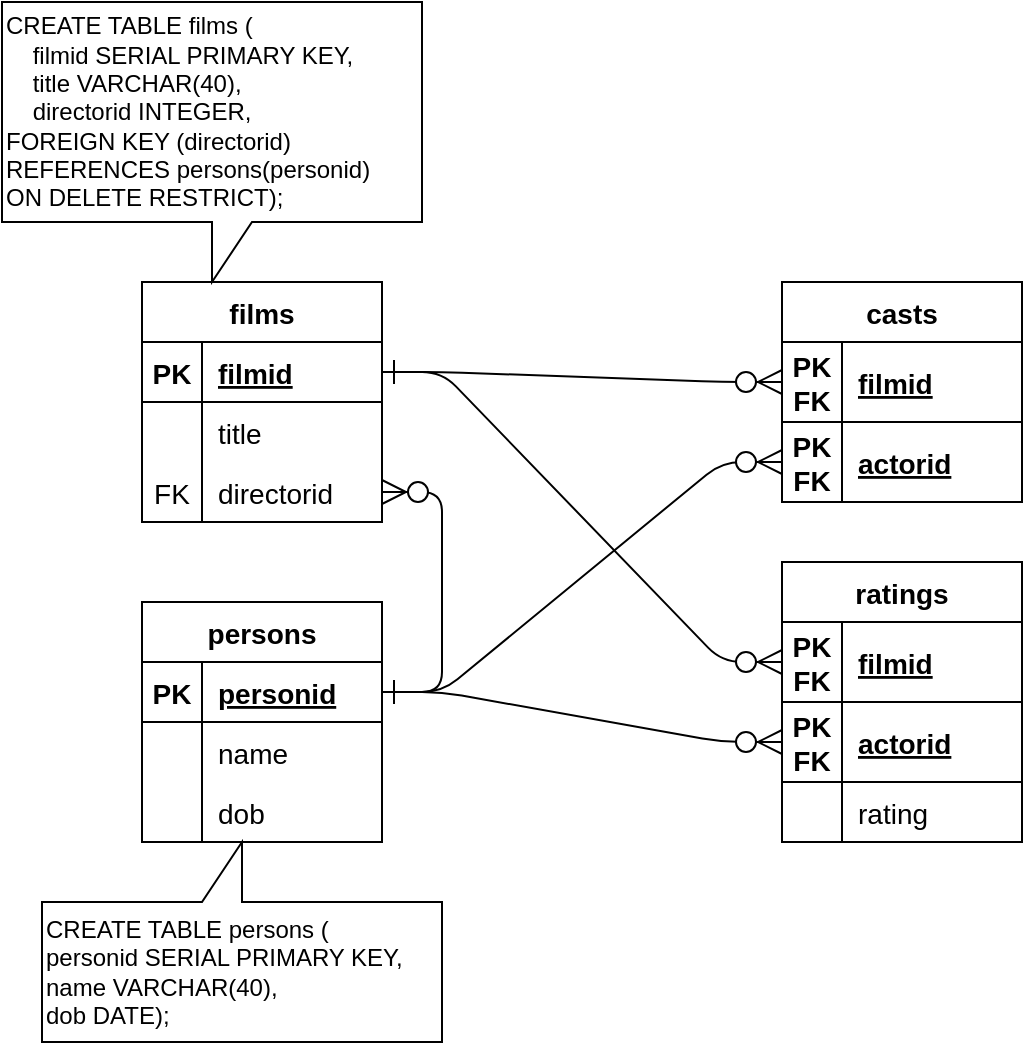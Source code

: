 <mxfile version="13.7.3" type="github">
  <diagram id="R2lEEEUBdFMjLlhIrx00" name="Page-1">
    <mxGraphModel dx="936" dy="1539" grid="1" gridSize="10" guides="1" tooltips="1" connect="1" arrows="1" fold="1" page="1" pageScale="1" pageWidth="850" pageHeight="1100" math="0" shadow="0" extFonts="Permanent Marker^https://fonts.googleapis.com/css?family=Permanent+Marker">
      <root>
        <mxCell id="0" />
        <mxCell id="1" parent="0" />
        <mxCell id="C-vyLk0tnHw3VtMMgP7b-1" value="" style="edgeStyle=entityRelationEdgeStyle;endArrow=ERzeroToMany;startArrow=ERone;endFill=1;startFill=0;strokeWidth=1;endSize=10;startSize=10;" parent="1" source="C-vyLk0tnHw3VtMMgP7b-24" target="E-WWtLKtM9pQPpd9IaiY-15" edge="1">
          <mxGeometry width="100" height="100" relative="1" as="geometry">
            <mxPoint x="340" y="880" as="sourcePoint" />
            <mxPoint x="440" y="780" as="targetPoint" />
          </mxGeometry>
        </mxCell>
        <mxCell id="E-WWtLKtM9pQPpd9IaiY-31" value="" style="edgeStyle=entityRelationEdgeStyle;endArrow=ERzeroToMany;startArrow=ERone;endFill=1;startFill=0;strokeWidth=1;endSize=10;startSize=10;exitX=1;exitY=0.5;exitDx=0;exitDy=0;entryX=0;entryY=0.5;entryDx=0;entryDy=0;" parent="1" source="C-vyLk0tnHw3VtMMgP7b-24" target="E-WWtLKtM9pQPpd9IaiY-28" edge="1">
          <mxGeometry width="100" height="100" relative="1" as="geometry">
            <mxPoint x="210" y="375" as="sourcePoint" />
            <mxPoint x="210" y="595" as="targetPoint" />
          </mxGeometry>
        </mxCell>
        <mxCell id="E-WWtLKtM9pQPpd9IaiY-32" value="" style="edgeStyle=entityRelationEdgeStyle;endArrow=ERzeroToMany;startArrow=ERone;endFill=1;startFill=0;strokeWidth=1;endSize=10;startSize=10;exitX=1;exitY=0.5;exitDx=0;exitDy=0;entryX=0;entryY=0.5;entryDx=0;entryDy=0;" parent="1" source="E-WWtLKtM9pQPpd9IaiY-9" target="E-WWtLKtM9pQPpd9IaiY-19" edge="1">
          <mxGeometry width="100" height="100" relative="1" as="geometry">
            <mxPoint x="210" y="375" as="sourcePoint" />
            <mxPoint x="410" y="420" as="targetPoint" />
          </mxGeometry>
        </mxCell>
        <mxCell id="C-vyLk0tnHw3VtMMgP7b-23" value="persons" style="shape=table;startSize=30;container=1;collapsible=1;childLayout=tableLayout;fixedRows=1;rowLines=0;fontStyle=1;align=center;resizeLast=1;fontSize=14;" parent="1" vertex="1">
          <mxGeometry x="80" y="320" width="120" height="120" as="geometry" />
        </mxCell>
        <mxCell id="C-vyLk0tnHw3VtMMgP7b-24" value="" style="shape=partialRectangle;collapsible=0;dropTarget=0;pointerEvents=0;fillColor=none;points=[[0,0.5],[1,0.5]];portConstraint=eastwest;top=0;left=0;right=0;bottom=1;fontSize=14;" parent="C-vyLk0tnHw3VtMMgP7b-23" vertex="1">
          <mxGeometry y="30" width="120" height="30" as="geometry" />
        </mxCell>
        <mxCell id="C-vyLk0tnHw3VtMMgP7b-25" value="PK" style="shape=partialRectangle;overflow=hidden;connectable=0;fillColor=none;top=0;left=0;bottom=0;right=0;fontStyle=1;fontSize=14;" parent="C-vyLk0tnHw3VtMMgP7b-24" vertex="1">
          <mxGeometry width="30" height="30" as="geometry" />
        </mxCell>
        <mxCell id="C-vyLk0tnHw3VtMMgP7b-26" value="personid" style="shape=partialRectangle;overflow=hidden;connectable=0;fillColor=none;top=0;left=0;bottom=0;right=0;align=left;spacingLeft=6;fontStyle=5;fontSize=14;" parent="C-vyLk0tnHw3VtMMgP7b-24" vertex="1">
          <mxGeometry x="30" width="90" height="30" as="geometry" />
        </mxCell>
        <mxCell id="C-vyLk0tnHw3VtMMgP7b-27" value="" style="shape=partialRectangle;collapsible=0;dropTarget=0;pointerEvents=0;fillColor=none;points=[[0,0.5],[1,0.5]];portConstraint=eastwest;top=0;left=0;right=0;bottom=0;fontSize=14;" parent="C-vyLk0tnHw3VtMMgP7b-23" vertex="1">
          <mxGeometry y="60" width="120" height="30" as="geometry" />
        </mxCell>
        <mxCell id="C-vyLk0tnHw3VtMMgP7b-28" value="" style="shape=partialRectangle;overflow=hidden;connectable=0;fillColor=none;top=0;left=0;bottom=0;right=0;fontSize=14;" parent="C-vyLk0tnHw3VtMMgP7b-27" vertex="1">
          <mxGeometry width="30" height="30" as="geometry" />
        </mxCell>
        <mxCell id="C-vyLk0tnHw3VtMMgP7b-29" value="name" style="shape=partialRectangle;overflow=hidden;connectable=0;fillColor=none;top=0;left=0;bottom=0;right=0;align=left;spacingLeft=6;fontSize=14;" parent="C-vyLk0tnHw3VtMMgP7b-27" vertex="1">
          <mxGeometry x="30" width="90" height="30" as="geometry" />
        </mxCell>
        <mxCell id="E-WWtLKtM9pQPpd9IaiY-5" value="" style="shape=partialRectangle;collapsible=0;dropTarget=0;pointerEvents=0;fillColor=none;points=[[0,0.5],[1,0.5]];portConstraint=eastwest;top=0;left=0;right=0;bottom=0;fontSize=14;" parent="C-vyLk0tnHw3VtMMgP7b-23" vertex="1">
          <mxGeometry y="90" width="120" height="30" as="geometry" />
        </mxCell>
        <mxCell id="E-WWtLKtM9pQPpd9IaiY-6" value="" style="shape=partialRectangle;overflow=hidden;connectable=0;fillColor=none;top=0;left=0;bottom=0;right=0;fontSize=14;" parent="E-WWtLKtM9pQPpd9IaiY-5" vertex="1">
          <mxGeometry width="30" height="30" as="geometry" />
        </mxCell>
        <mxCell id="E-WWtLKtM9pQPpd9IaiY-7" value="dob" style="shape=partialRectangle;overflow=hidden;connectable=0;fillColor=none;top=0;left=0;bottom=0;right=0;align=left;spacingLeft=6;fontSize=14;" parent="E-WWtLKtM9pQPpd9IaiY-5" vertex="1">
          <mxGeometry x="30" width="90" height="30" as="geometry" />
        </mxCell>
        <mxCell id="E-WWtLKtM9pQPpd9IaiY-8" value="films" style="shape=table;startSize=30;container=1;collapsible=1;childLayout=tableLayout;fixedRows=1;rowLines=0;fontStyle=1;align=center;resizeLast=1;fontSize=14;" parent="1" vertex="1">
          <mxGeometry x="80" y="160" width="120" height="120" as="geometry" />
        </mxCell>
        <mxCell id="E-WWtLKtM9pQPpd9IaiY-9" value="" style="shape=partialRectangle;collapsible=0;dropTarget=0;pointerEvents=0;fillColor=none;points=[[0,0.5],[1,0.5]];portConstraint=eastwest;top=0;left=0;right=0;bottom=1;fontSize=14;" parent="E-WWtLKtM9pQPpd9IaiY-8" vertex="1">
          <mxGeometry y="30" width="120" height="30" as="geometry" />
        </mxCell>
        <mxCell id="E-WWtLKtM9pQPpd9IaiY-10" value="PK" style="shape=partialRectangle;overflow=hidden;connectable=0;fillColor=none;top=0;left=0;bottom=0;right=0;fontStyle=1;fontSize=14;" parent="E-WWtLKtM9pQPpd9IaiY-9" vertex="1">
          <mxGeometry width="30" height="30" as="geometry" />
        </mxCell>
        <mxCell id="E-WWtLKtM9pQPpd9IaiY-11" value="filmid" style="shape=partialRectangle;overflow=hidden;connectable=0;fillColor=none;top=0;left=0;bottom=0;right=0;align=left;spacingLeft=6;fontStyle=5;fontSize=14;" parent="E-WWtLKtM9pQPpd9IaiY-9" vertex="1">
          <mxGeometry x="30" width="90" height="30" as="geometry" />
        </mxCell>
        <mxCell id="E-WWtLKtM9pQPpd9IaiY-12" value="" style="shape=partialRectangle;collapsible=0;dropTarget=0;pointerEvents=0;fillColor=none;points=[[0,0.5],[1,0.5]];portConstraint=eastwest;top=0;left=0;right=0;bottom=0;fontSize=14;" parent="E-WWtLKtM9pQPpd9IaiY-8" vertex="1">
          <mxGeometry y="60" width="120" height="30" as="geometry" />
        </mxCell>
        <mxCell id="E-WWtLKtM9pQPpd9IaiY-13" value="" style="shape=partialRectangle;overflow=hidden;connectable=0;fillColor=none;top=0;left=0;bottom=0;right=0;fontSize=14;" parent="E-WWtLKtM9pQPpd9IaiY-12" vertex="1">
          <mxGeometry width="30" height="30" as="geometry" />
        </mxCell>
        <mxCell id="E-WWtLKtM9pQPpd9IaiY-14" value="title" style="shape=partialRectangle;overflow=hidden;connectable=0;fillColor=none;top=0;left=0;bottom=0;right=0;align=left;spacingLeft=6;fontSize=14;" parent="E-WWtLKtM9pQPpd9IaiY-12" vertex="1">
          <mxGeometry x="30" width="90" height="30" as="geometry" />
        </mxCell>
        <mxCell id="E-WWtLKtM9pQPpd9IaiY-15" value="" style="shape=partialRectangle;collapsible=0;dropTarget=0;pointerEvents=0;fillColor=none;points=[[0,0.5],[1,0.5]];portConstraint=eastwest;top=0;left=0;right=0;bottom=0;fontSize=14;" parent="E-WWtLKtM9pQPpd9IaiY-8" vertex="1">
          <mxGeometry y="90" width="120" height="30" as="geometry" />
        </mxCell>
        <mxCell id="E-WWtLKtM9pQPpd9IaiY-16" value="FK" style="shape=partialRectangle;overflow=hidden;connectable=0;fillColor=none;top=0;left=0;bottom=0;right=0;fontSize=14;" parent="E-WWtLKtM9pQPpd9IaiY-15" vertex="1">
          <mxGeometry width="30" height="30" as="geometry" />
        </mxCell>
        <mxCell id="E-WWtLKtM9pQPpd9IaiY-17" value="directorid" style="shape=partialRectangle;overflow=hidden;connectable=0;fillColor=none;top=0;left=0;bottom=0;right=0;align=left;spacingLeft=6;fontSize=14;" parent="E-WWtLKtM9pQPpd9IaiY-15" vertex="1">
          <mxGeometry x="30" width="90" height="30" as="geometry" />
        </mxCell>
        <mxCell id="E-WWtLKtM9pQPpd9IaiY-18" value="casts" style="shape=table;startSize=30;container=1;collapsible=1;childLayout=tableLayout;fixedRows=1;rowLines=0;fontStyle=1;align=center;resizeLast=1;fontSize=14;" parent="1" vertex="1">
          <mxGeometry x="400" y="160" width="120" height="110" as="geometry" />
        </mxCell>
        <mxCell id="E-WWtLKtM9pQPpd9IaiY-19" value="" style="shape=partialRectangle;collapsible=0;dropTarget=0;pointerEvents=0;fillColor=none;points=[[0,0.5],[1,0.5]];portConstraint=eastwest;top=0;left=0;right=0;bottom=1;fontSize=14;fontStyle=1" parent="E-WWtLKtM9pQPpd9IaiY-18" vertex="1">
          <mxGeometry y="30" width="120" height="40" as="geometry" />
        </mxCell>
        <mxCell id="E-WWtLKtM9pQPpd9IaiY-20" value="PK&#xa;FK" style="shape=partialRectangle;overflow=hidden;connectable=0;fillColor=none;top=0;left=0;bottom=0;right=0;fontStyle=1;fontSize=14;" parent="E-WWtLKtM9pQPpd9IaiY-19" vertex="1">
          <mxGeometry width="30" height="40" as="geometry" />
        </mxCell>
        <mxCell id="E-WWtLKtM9pQPpd9IaiY-21" value="filmid" style="shape=partialRectangle;overflow=hidden;connectable=0;fillColor=none;top=0;left=0;bottom=0;right=0;align=left;spacingLeft=6;fontStyle=5;fontSize=14;" parent="E-WWtLKtM9pQPpd9IaiY-19" vertex="1">
          <mxGeometry x="30" width="90" height="40" as="geometry" />
        </mxCell>
        <mxCell id="E-WWtLKtM9pQPpd9IaiY-28" value="" style="shape=partialRectangle;collapsible=0;dropTarget=0;pointerEvents=0;fillColor=none;points=[[0,0.5],[1,0.5]];portConstraint=eastwest;top=0;left=0;right=0;bottom=1;fontSize=14;" parent="E-WWtLKtM9pQPpd9IaiY-18" vertex="1">
          <mxGeometry y="70" width="120" height="40" as="geometry" />
        </mxCell>
        <mxCell id="E-WWtLKtM9pQPpd9IaiY-29" value="PK&#xa;FK" style="shape=partialRectangle;overflow=hidden;connectable=0;fillColor=none;top=0;left=0;bottom=0;right=0;fontStyle=1;fontSize=14;" parent="E-WWtLKtM9pQPpd9IaiY-28" vertex="1">
          <mxGeometry width="30" height="40" as="geometry" />
        </mxCell>
        <mxCell id="E-WWtLKtM9pQPpd9IaiY-30" value="actorid" style="shape=partialRectangle;overflow=hidden;connectable=0;fillColor=none;top=0;left=0;bottom=0;right=0;align=left;spacingLeft=6;fontStyle=5;fontSize=14;" parent="E-WWtLKtM9pQPpd9IaiY-28" vertex="1">
          <mxGeometry x="30" width="90" height="40" as="geometry" />
        </mxCell>
        <mxCell id="E-WWtLKtM9pQPpd9IaiY-33" value="ratings" style="shape=table;startSize=30;container=1;collapsible=1;childLayout=tableLayout;fixedRows=1;rowLines=0;fontStyle=1;align=center;resizeLast=1;fontSize=14;" parent="1" vertex="1">
          <mxGeometry x="400" y="300" width="120" height="140" as="geometry" />
        </mxCell>
        <mxCell id="E-WWtLKtM9pQPpd9IaiY-34" value="" style="shape=partialRectangle;collapsible=0;dropTarget=0;pointerEvents=0;fillColor=none;points=[[0,0.5],[1,0.5]];portConstraint=eastwest;top=0;left=0;right=0;bottom=1;fontSize=14;" parent="E-WWtLKtM9pQPpd9IaiY-33" vertex="1">
          <mxGeometry y="30" width="120" height="40" as="geometry" />
        </mxCell>
        <mxCell id="E-WWtLKtM9pQPpd9IaiY-35" value="PK&#xa;FK" style="shape=partialRectangle;overflow=hidden;connectable=0;fillColor=none;top=0;left=0;bottom=0;right=0;fontStyle=1;fontSize=14;" parent="E-WWtLKtM9pQPpd9IaiY-34" vertex="1">
          <mxGeometry width="30" height="40" as="geometry" />
        </mxCell>
        <mxCell id="E-WWtLKtM9pQPpd9IaiY-36" value="filmid" style="shape=partialRectangle;overflow=hidden;connectable=0;fillColor=none;top=0;left=0;bottom=0;right=0;align=left;spacingLeft=6;fontStyle=5;fontSize=14;" parent="E-WWtLKtM9pQPpd9IaiY-34" vertex="1">
          <mxGeometry x="30" width="90" height="40" as="geometry" />
        </mxCell>
        <mxCell id="E-WWtLKtM9pQPpd9IaiY-37" value="" style="shape=partialRectangle;collapsible=0;dropTarget=0;pointerEvents=0;fillColor=none;points=[[0,0.5],[1,0.5]];portConstraint=eastwest;top=0;left=0;right=0;bottom=1;fontSize=14;" parent="E-WWtLKtM9pQPpd9IaiY-33" vertex="1">
          <mxGeometry y="70" width="120" height="40" as="geometry" />
        </mxCell>
        <mxCell id="E-WWtLKtM9pQPpd9IaiY-38" value="PK&#xa;FK" style="shape=partialRectangle;overflow=hidden;connectable=0;fillColor=none;top=0;left=0;bottom=0;right=0;fontStyle=1;fontSize=14;" parent="E-WWtLKtM9pQPpd9IaiY-37" vertex="1">
          <mxGeometry width="30" height="40" as="geometry" />
        </mxCell>
        <mxCell id="E-WWtLKtM9pQPpd9IaiY-39" value="actorid" style="shape=partialRectangle;overflow=hidden;connectable=0;fillColor=none;top=0;left=0;bottom=0;right=0;align=left;spacingLeft=6;fontStyle=5;fontSize=14;" parent="E-WWtLKtM9pQPpd9IaiY-37" vertex="1">
          <mxGeometry x="30" width="90" height="40" as="geometry" />
        </mxCell>
        <mxCell id="E-WWtLKtM9pQPpd9IaiY-40" value="" style="shape=partialRectangle;collapsible=0;dropTarget=0;pointerEvents=0;fillColor=none;points=[[0,0.5],[1,0.5]];portConstraint=eastwest;top=0;left=0;right=0;bottom=1;fontSize=14;" parent="E-WWtLKtM9pQPpd9IaiY-33" vertex="1">
          <mxGeometry y="110" width="120" height="30" as="geometry" />
        </mxCell>
        <mxCell id="E-WWtLKtM9pQPpd9IaiY-41" value="" style="shape=partialRectangle;overflow=hidden;connectable=0;fillColor=none;top=0;left=0;bottom=0;right=0;fontStyle=1;fontSize=14;" parent="E-WWtLKtM9pQPpd9IaiY-40" vertex="1">
          <mxGeometry width="30" height="30" as="geometry" />
        </mxCell>
        <mxCell id="E-WWtLKtM9pQPpd9IaiY-42" value="rating" style="shape=partialRectangle;overflow=hidden;connectable=0;fillColor=none;top=0;left=0;bottom=0;right=0;align=left;spacingLeft=6;fontStyle=0;fontSize=14;" parent="E-WWtLKtM9pQPpd9IaiY-40" vertex="1">
          <mxGeometry x="30" width="90" height="30" as="geometry" />
        </mxCell>
        <mxCell id="E-WWtLKtM9pQPpd9IaiY-43" value="" style="edgeStyle=entityRelationEdgeStyle;endArrow=ERzeroToMany;startArrow=ERone;endFill=1;startFill=0;strokeWidth=1;endSize=10;startSize=10;exitX=1;exitY=0.5;exitDx=0;exitDy=0;entryX=0;entryY=0.5;entryDx=0;entryDy=0;" parent="1" source="E-WWtLKtM9pQPpd9IaiY-9" target="E-WWtLKtM9pQPpd9IaiY-34" edge="1">
          <mxGeometry width="100" height="100" relative="1" as="geometry">
            <mxPoint x="210" y="215" as="sourcePoint" />
            <mxPoint x="410" y="220" as="targetPoint" />
          </mxGeometry>
        </mxCell>
        <mxCell id="E-WWtLKtM9pQPpd9IaiY-44" value="" style="edgeStyle=entityRelationEdgeStyle;endArrow=ERzeroToMany;startArrow=ERone;endFill=1;startFill=0;strokeWidth=1;endSize=10;startSize=10;exitX=1;exitY=0.5;exitDx=0;exitDy=0;entryX=0;entryY=0.5;entryDx=0;entryDy=0;" parent="1" source="C-vyLk0tnHw3VtMMgP7b-24" target="E-WWtLKtM9pQPpd9IaiY-37" edge="1">
          <mxGeometry width="100" height="100" relative="1" as="geometry">
            <mxPoint x="210" y="375" as="sourcePoint" />
            <mxPoint x="410" y="260" as="targetPoint" />
          </mxGeometry>
        </mxCell>
        <mxCell id="3cWJOsGO5D5HJQQPxf3Z-1" value="CREATE TABLE films (&lt;br&gt;    filmid SERIAL PRIMARY KEY,&lt;br&gt;    title VARCHAR(40),&lt;br&gt;    directorid INTEGER,&lt;br&gt;FOREIGN KEY (directorid) REFERENCES persons(personid)&lt;br&gt;ON DELETE RESTRICT);" style="shape=callout;perimeter=calloutPerimeter;align=left;whiteSpace=wrap;html=1;" vertex="1" parent="1">
          <mxGeometry x="10" y="20" width="210" height="140" as="geometry" />
        </mxCell>
        <mxCell id="3cWJOsGO5D5HJQQPxf3Z-4" value="CREATE TABLE persons (&lt;br&gt;personid SERIAL PRIMARY KEY,&lt;br&gt;&lt;div&gt;name VARCHAR(40),&lt;/div&gt;&lt;div&gt;dob DATE);&lt;/div&gt;" style="shape=callout;whiteSpace=wrap;html=1;perimeter=calloutPerimeter;position2=0.5;direction=west;align=left;" vertex="1" parent="1">
          <mxGeometry x="30" y="440" width="200" height="100" as="geometry" />
        </mxCell>
      </root>
    </mxGraphModel>
  </diagram>
</mxfile>
